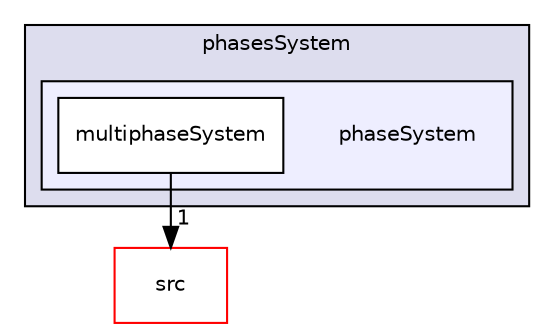 digraph "applications/solvers/multiphase/icoReactingMultiphaseInterFoam/phasesSystem/phaseSystem" {
  bgcolor=transparent;
  compound=true
  node [ fontsize="10", fontname="Helvetica"];
  edge [ labelfontsize="10", labelfontname="Helvetica"];
  subgraph clusterdir_9814e8b96a810c0bc5aa9f21bfecc094 {
    graph [ bgcolor="#ddddee", pencolor="black", label="phasesSystem" fontname="Helvetica", fontsize="10", URL="dir_9814e8b96a810c0bc5aa9f21bfecc094.html"]
  subgraph clusterdir_9128a46ae746a77f7833b8f8744d0a3e {
    graph [ bgcolor="#eeeeff", pencolor="black", label="" URL="dir_9128a46ae746a77f7833b8f8744d0a3e.html"];
    dir_9128a46ae746a77f7833b8f8744d0a3e [shape=plaintext label="phaseSystem"];
    dir_da2859fc6ac8da3fc3522268779fb7f7 [shape=box label="multiphaseSystem" color="black" fillcolor="white" style="filled" URL="dir_da2859fc6ac8da3fc3522268779fb7f7.html"];
  }
  }
  dir_68267d1309a1af8e8297ef4c3efbcdba [shape=box label="src" color="red" URL="dir_68267d1309a1af8e8297ef4c3efbcdba.html"];
  dir_da2859fc6ac8da3fc3522268779fb7f7->dir_68267d1309a1af8e8297ef4c3efbcdba [headlabel="1", labeldistance=1.5 headhref="dir_000206_000499.html"];
}

